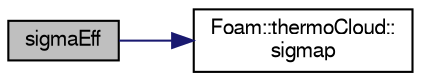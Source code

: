 digraph "sigmaEff"
{
  bgcolor="transparent";
  edge [fontname="FreeSans",fontsize="10",labelfontname="FreeSans",labelfontsize="10"];
  node [fontname="FreeSans",fontsize="10",shape=record];
  rankdir="LR";
  Node6 [label="sigmaEff",height=0.2,width=0.4,color="black", fillcolor="grey75", style="filled", fontcolor="black"];
  Node6 -> Node7 [color="midnightblue",fontsize="10",style="solid",fontname="FreeSans"];
  Node7 [label="Foam::thermoCloud::\lsigmap",height=0.2,width=0.4,color="black",URL="$a23750.html#a0bb27de16611cc7dc4940edbb18f3cf5",tooltip="Return tmp equivalent particulate scattering factor. "];
}
